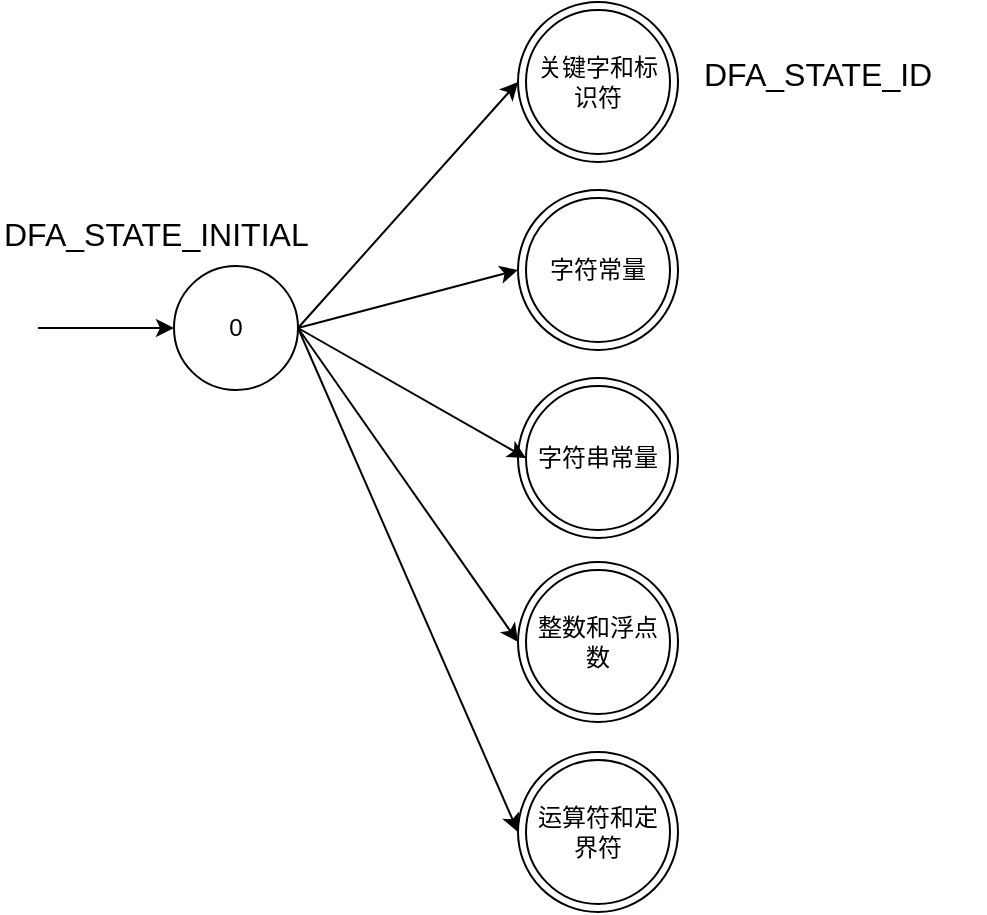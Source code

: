 <mxfile version="20.8.20" type="github">
  <diagram name="第 1 页" id="ZQqhZ8Hld0Toa0hUssgE">
    <mxGraphModel dx="1101" dy="581" grid="0" gridSize="10" guides="1" tooltips="1" connect="1" arrows="1" fold="1" page="1" pageScale="1" pageWidth="827" pageHeight="1169" math="0" shadow="0">
      <root>
        <mxCell id="0" />
        <mxCell id="1" parent="0" />
        <mxCell id="TY5nDxPquooeXLGGJWgU-8" value="" style="ellipse;whiteSpace=wrap;html=1;aspect=fixed;" vertex="1" parent="1">
          <mxGeometry x="311" y="249" width="80" height="80" as="geometry" />
        </mxCell>
        <mxCell id="TY5nDxPquooeXLGGJWgU-9" value="" style="ellipse;whiteSpace=wrap;html=1;aspect=fixed;" vertex="1" parent="1">
          <mxGeometry x="311" y="155" width="80" height="80" as="geometry" />
        </mxCell>
        <mxCell id="TY5nDxPquooeXLGGJWgU-7" value="" style="ellipse;whiteSpace=wrap;html=1;aspect=fixed;" vertex="1" parent="1">
          <mxGeometry x="311" y="61" width="80" height="80" as="geometry" />
        </mxCell>
        <mxCell id="TY5nDxPquooeXLGGJWgU-2" value="0" style="ellipse;whiteSpace=wrap;html=1;aspect=fixed;" vertex="1" parent="1">
          <mxGeometry x="139" y="193" width="62" height="62" as="geometry" />
        </mxCell>
        <mxCell id="TY5nDxPquooeXLGGJWgU-3" value="" style="endArrow=classic;html=1;rounded=0;" edge="1" parent="1">
          <mxGeometry width="50" height="50" relative="1" as="geometry">
            <mxPoint x="71" y="224" as="sourcePoint" />
            <mxPoint x="139" y="224" as="targetPoint" />
          </mxGeometry>
        </mxCell>
        <mxCell id="TY5nDxPquooeXLGGJWgU-4" value="关键字和标识符" style="ellipse;whiteSpace=wrap;html=1;aspect=fixed;" vertex="1" parent="1">
          <mxGeometry x="315" y="65" width="72" height="72" as="geometry" />
        </mxCell>
        <mxCell id="TY5nDxPquooeXLGGJWgU-5" value="字符常量" style="ellipse;whiteSpace=wrap;html=1;aspect=fixed;" vertex="1" parent="1">
          <mxGeometry x="315" y="159" width="72" height="72" as="geometry" />
        </mxCell>
        <mxCell id="TY5nDxPquooeXLGGJWgU-6" value="字符串常量" style="ellipse;whiteSpace=wrap;html=1;aspect=fixed;" vertex="1" parent="1">
          <mxGeometry x="315" y="253" width="72" height="72" as="geometry" />
        </mxCell>
        <mxCell id="TY5nDxPquooeXLGGJWgU-10" value="" style="ellipse;whiteSpace=wrap;html=1;aspect=fixed;" vertex="1" parent="1">
          <mxGeometry x="311" y="341" width="80" height="80" as="geometry" />
        </mxCell>
        <mxCell id="TY5nDxPquooeXLGGJWgU-11" value="整数和浮点数" style="ellipse;whiteSpace=wrap;html=1;aspect=fixed;" vertex="1" parent="1">
          <mxGeometry x="315" y="345" width="72" height="72" as="geometry" />
        </mxCell>
        <mxCell id="TY5nDxPquooeXLGGJWgU-12" value="" style="ellipse;whiteSpace=wrap;html=1;aspect=fixed;" vertex="1" parent="1">
          <mxGeometry x="311" y="436" width="80" height="80" as="geometry" />
        </mxCell>
        <mxCell id="TY5nDxPquooeXLGGJWgU-13" value="运算符和定界符" style="ellipse;whiteSpace=wrap;html=1;aspect=fixed;" vertex="1" parent="1">
          <mxGeometry x="315" y="440" width="72" height="72" as="geometry" />
        </mxCell>
        <mxCell id="TY5nDxPquooeXLGGJWgU-14" value="" style="endArrow=classic;html=1;rounded=0;exitX=1;exitY=0.5;exitDx=0;exitDy=0;entryX=0;entryY=0.5;entryDx=0;entryDy=0;" edge="1" parent="1" source="TY5nDxPquooeXLGGJWgU-2" target="TY5nDxPquooeXLGGJWgU-7">
          <mxGeometry width="50" height="50" relative="1" as="geometry">
            <mxPoint x="253" y="340" as="sourcePoint" />
            <mxPoint x="303" y="290" as="targetPoint" />
          </mxGeometry>
        </mxCell>
        <mxCell id="TY5nDxPquooeXLGGJWgU-15" value="" style="endArrow=classic;html=1;rounded=0;exitX=1;exitY=0.5;exitDx=0;exitDy=0;entryX=0;entryY=0.5;entryDx=0;entryDy=0;" edge="1" parent="1" source="TY5nDxPquooeXLGGJWgU-2" target="TY5nDxPquooeXLGGJWgU-9">
          <mxGeometry width="50" height="50" relative="1" as="geometry">
            <mxPoint x="213" y="239" as="sourcePoint" />
            <mxPoint x="323" y="116" as="targetPoint" />
          </mxGeometry>
        </mxCell>
        <mxCell id="TY5nDxPquooeXLGGJWgU-16" value="" style="endArrow=classic;html=1;rounded=0;exitX=1;exitY=0.5;exitDx=0;exitDy=0;entryX=0;entryY=0.5;entryDx=0;entryDy=0;" edge="1" parent="1" source="TY5nDxPquooeXLGGJWgU-2" target="TY5nDxPquooeXLGGJWgU-12">
          <mxGeometry width="50" height="50" relative="1" as="geometry">
            <mxPoint x="122" y="563" as="sourcePoint" />
            <mxPoint x="232" y="440" as="targetPoint" />
          </mxGeometry>
        </mxCell>
        <mxCell id="TY5nDxPquooeXLGGJWgU-17" value="" style="endArrow=classic;html=1;rounded=0;exitX=1;exitY=0.5;exitDx=0;exitDy=0;entryX=0;entryY=0.5;entryDx=0;entryDy=0;" edge="1" parent="1" source="TY5nDxPquooeXLGGJWgU-2" target="TY5nDxPquooeXLGGJWgU-6">
          <mxGeometry width="50" height="50" relative="1" as="geometry">
            <mxPoint x="47" y="485" as="sourcePoint" />
            <mxPoint x="157" y="362" as="targetPoint" />
          </mxGeometry>
        </mxCell>
        <mxCell id="TY5nDxPquooeXLGGJWgU-18" value="" style="endArrow=classic;html=1;rounded=0;exitX=1;exitY=0.5;exitDx=0;exitDy=0;entryX=0;entryY=0.5;entryDx=0;entryDy=0;" edge="1" parent="1" source="TY5nDxPquooeXLGGJWgU-2" target="TY5nDxPquooeXLGGJWgU-10">
          <mxGeometry width="50" height="50" relative="1" as="geometry">
            <mxPoint x="88" y="512" as="sourcePoint" />
            <mxPoint x="198" y="389" as="targetPoint" />
          </mxGeometry>
        </mxCell>
        <mxCell id="TY5nDxPquooeXLGGJWgU-19" value="&lt;span style=&quot;font-size:12.0pt;font-family:&#xa;&amp;quot;Times New Roman&amp;quot;,serif;mso-fareast-font-family:宋体;mso-fareast-theme-font:minor-fareast;&#xa;mso-font-kerning:0pt;mso-ansi-language:EN-US;mso-fareast-language:ZH-CN;&#xa;mso-bidi-language:AR-SA&quot; lang=&quot;EN-US&quot;&gt;DFA_STATE_INITIAL&lt;/span&gt;" style="text;whiteSpace=wrap;html=1;" vertex="1" parent="1">
          <mxGeometry x="52.004" y="161.002" width="180" height="41" as="geometry" />
        </mxCell>
        <mxCell id="TY5nDxPquooeXLGGJWgU-20" value="&lt;span style=&quot;font-size:12.0pt;font-family:&#xa;&amp;quot;Times New Roman&amp;quot;,serif;mso-fareast-font-family:宋体;mso-fareast-theme-font:minor-fareast;&#xa;mso-font-kerning:0pt;mso-ansi-language:EN-US;mso-fareast-language:ZH-CN;&#xa;mso-bidi-language:AR-SA&quot; lang=&quot;EN-US&quot;&gt;DFA_STATE_ID&lt;/span&gt;" style="text;whiteSpace=wrap;html=1;" vertex="1" parent="1">
          <mxGeometry x="402.004" y="80.5" width="142" height="41" as="geometry" />
        </mxCell>
      </root>
    </mxGraphModel>
  </diagram>
</mxfile>
